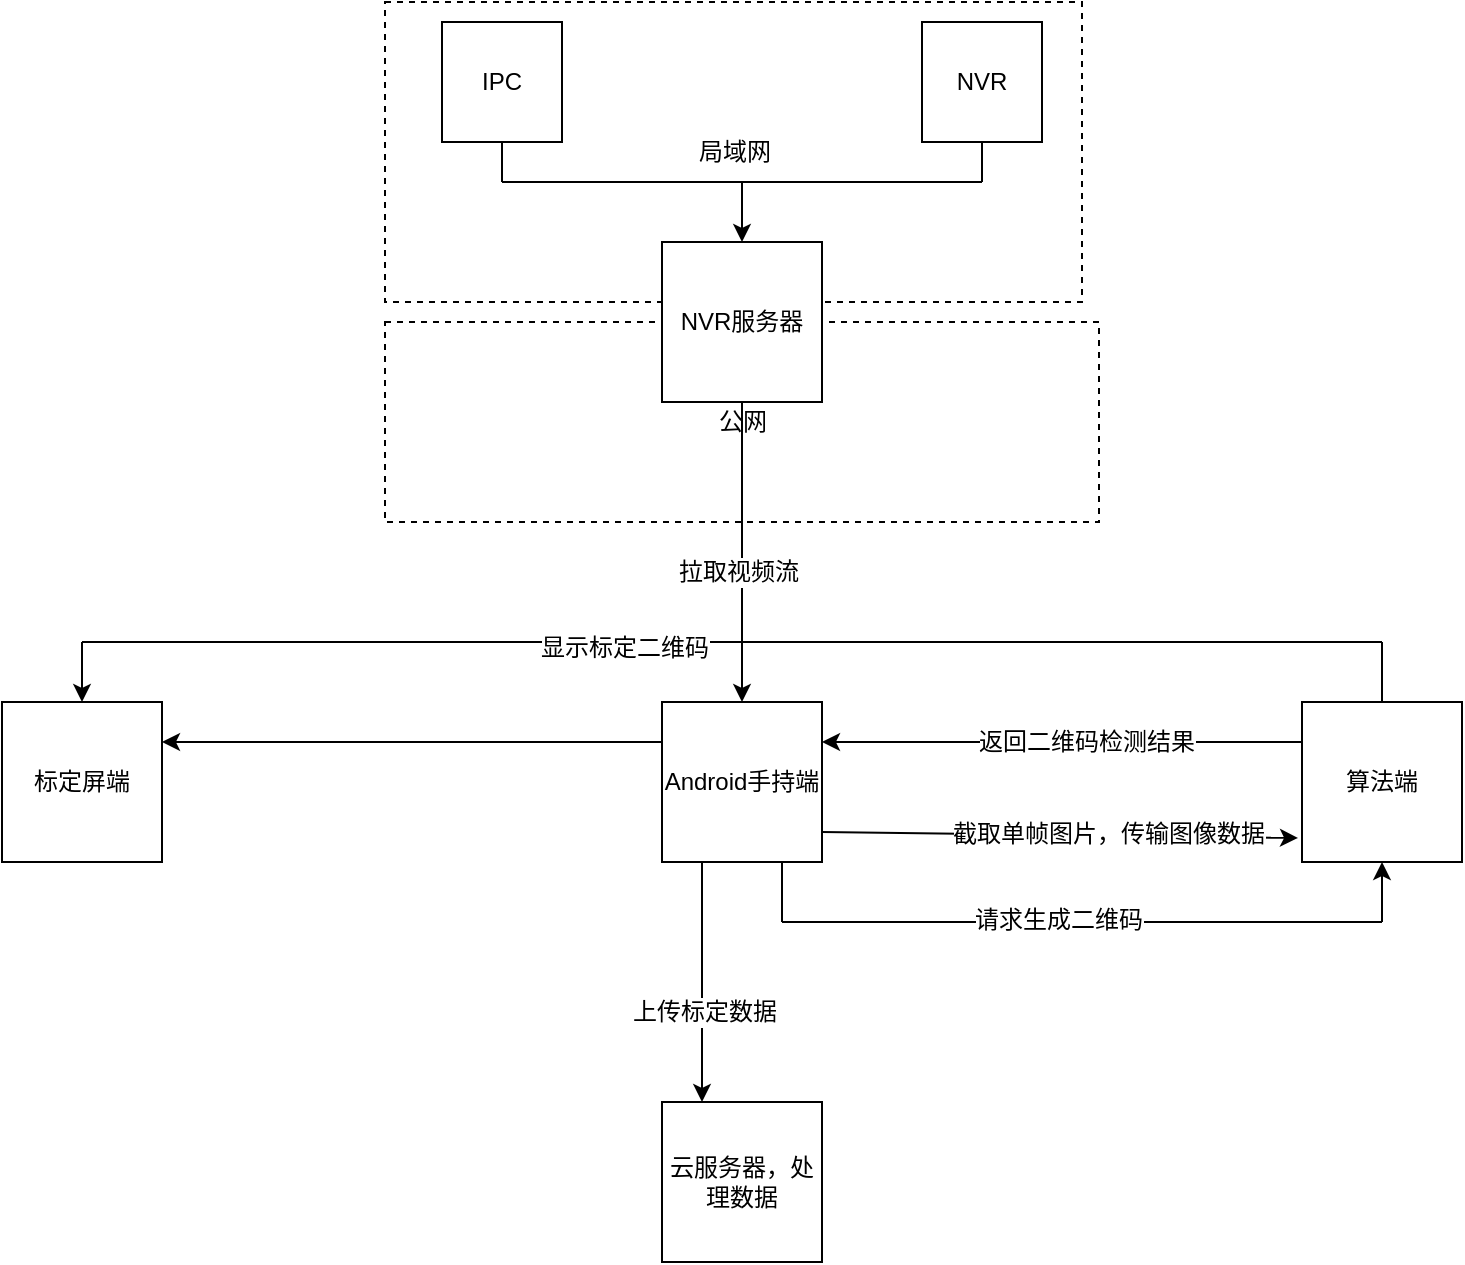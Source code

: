 <mxfile version="12.4.7" type="github">
  <diagram id="X2ligtXTBRWsAtElBby3" name="Page-1">
    <mxGraphModel dx="1422" dy="762" grid="1" gridSize="10" guides="1" tooltips="1" connect="1" arrows="1" fold="1" page="1" pageScale="1" pageWidth="827" pageHeight="1169" math="0" shadow="0">
      <root>
        <mxCell id="0"/>
        <mxCell id="1" parent="0"/>
        <mxCell id="-aA5-3e_F26UCeTZuJ5P-15" value="公网" style="rounded=0;whiteSpace=wrap;html=1;dashed=1;" parent="1" vertex="1">
          <mxGeometry x="241.5" y="280" width="357" height="100" as="geometry"/>
        </mxCell>
        <mxCell id="-aA5-3e_F26UCeTZuJ5P-1" value="Android手持端" style="whiteSpace=wrap;html=1;aspect=fixed;" parent="1" vertex="1">
          <mxGeometry x="380" y="470" width="80" height="80" as="geometry"/>
        </mxCell>
        <mxCell id="-aA5-3e_F26UCeTZuJ5P-2" value="标定屏端" style="whiteSpace=wrap;html=1;aspect=fixed;" parent="1" vertex="1">
          <mxGeometry x="50" y="470" width="80" height="80" as="geometry"/>
        </mxCell>
        <mxCell id="-aA5-3e_F26UCeTZuJ5P-4" value="算法端" style="whiteSpace=wrap;html=1;aspect=fixed;" parent="1" vertex="1">
          <mxGeometry x="700" y="470" width="80" height="80" as="geometry"/>
        </mxCell>
        <mxCell id="-aA5-3e_F26UCeTZuJ5P-7" value="局域网" style="rounded=0;whiteSpace=wrap;html=1;dashed=1;" parent="1" vertex="1">
          <mxGeometry x="241.5" y="120" width="348.5" height="150" as="geometry"/>
        </mxCell>
        <mxCell id="-aA5-3e_F26UCeTZuJ5P-8" value="IPC" style="whiteSpace=wrap;html=1;aspect=fixed;" parent="1" vertex="1">
          <mxGeometry x="270" y="130" width="60" height="60" as="geometry"/>
        </mxCell>
        <mxCell id="-aA5-3e_F26UCeTZuJ5P-9" value="NVR" style="whiteSpace=wrap;html=1;aspect=fixed;" parent="1" vertex="1">
          <mxGeometry x="510" y="130" width="60" height="60" as="geometry"/>
        </mxCell>
        <mxCell id="-aA5-3e_F26UCeTZuJ5P-10" value="" style="endArrow=none;html=1;" parent="1" edge="1">
          <mxGeometry width="50" height="50" relative="1" as="geometry">
            <mxPoint x="300" y="210" as="sourcePoint"/>
            <mxPoint x="300" y="190" as="targetPoint"/>
          </mxGeometry>
        </mxCell>
        <mxCell id="-aA5-3e_F26UCeTZuJ5P-12" value="" style="endArrow=none;html=1;" parent="1" edge="1">
          <mxGeometry width="50" height="50" relative="1" as="geometry">
            <mxPoint x="540" y="210" as="sourcePoint"/>
            <mxPoint x="540" y="190" as="targetPoint"/>
          </mxGeometry>
        </mxCell>
        <mxCell id="-aA5-3e_F26UCeTZuJ5P-5" value="NVR服务器" style="whiteSpace=wrap;html=1;aspect=fixed;" parent="1" vertex="1">
          <mxGeometry x="380" y="240" width="80" height="80" as="geometry"/>
        </mxCell>
        <mxCell id="-aA5-3e_F26UCeTZuJ5P-14" value="" style="endArrow=none;html=1;" parent="1" edge="1">
          <mxGeometry width="50" height="50" relative="1" as="geometry">
            <mxPoint x="300" y="210" as="sourcePoint"/>
            <mxPoint x="540" y="210" as="targetPoint"/>
          </mxGeometry>
        </mxCell>
        <mxCell id="-aA5-3e_F26UCeTZuJ5P-20" value="" style="endArrow=classic;html=1;entryX=0.5;entryY=0;entryDx=0;entryDy=0;" parent="1" target="-aA5-3e_F26UCeTZuJ5P-5" edge="1">
          <mxGeometry width="50" height="50" relative="1" as="geometry">
            <mxPoint x="420" y="210" as="sourcePoint"/>
            <mxPoint x="210" y="570" as="targetPoint"/>
          </mxGeometry>
        </mxCell>
        <mxCell id="-aA5-3e_F26UCeTZuJ5P-22" value="" style="endArrow=classic;html=1;exitX=0.5;exitY=1;exitDx=0;exitDy=0;" parent="1" source="-aA5-3e_F26UCeTZuJ5P-5" target="-aA5-3e_F26UCeTZuJ5P-1" edge="1">
          <mxGeometry width="50" height="50" relative="1" as="geometry">
            <mxPoint x="160" y="620" as="sourcePoint"/>
            <mxPoint x="210" y="570" as="targetPoint"/>
          </mxGeometry>
        </mxCell>
        <mxCell id="vSyLwQeFDgPQohty-Ua0-14" value="拉取视频流" style="text;html=1;align=center;verticalAlign=middle;resizable=0;points=[];labelBackgroundColor=#ffffff;" vertex="1" connectable="0" parent="-aA5-3e_F26UCeTZuJ5P-22">
          <mxGeometry x="0.133" y="-2" relative="1" as="geometry">
            <mxPoint as="offset"/>
          </mxGeometry>
        </mxCell>
        <mxCell id="-aA5-3e_F26UCeTZuJ5P-23" value="" style="endArrow=classic;html=1;entryX=-0.025;entryY=0.85;entryDx=0;entryDy=0;entryPerimeter=0;" parent="1" target="-aA5-3e_F26UCeTZuJ5P-4" edge="1">
          <mxGeometry width="50" height="50" relative="1" as="geometry">
            <mxPoint x="460" y="535" as="sourcePoint"/>
            <mxPoint x="590" y="537" as="targetPoint"/>
          </mxGeometry>
        </mxCell>
        <mxCell id="-aA5-3e_F26UCeTZuJ5P-26" value="截取单帧图片，传输图像数据" style="text;html=1;align=center;verticalAlign=middle;resizable=0;points=[];labelBackgroundColor=#ffffff;" parent="-aA5-3e_F26UCeTZuJ5P-23" vertex="1" connectable="0">
          <mxGeometry x="0.2" y="1" relative="1" as="geometry">
            <mxPoint as="offset"/>
          </mxGeometry>
        </mxCell>
        <mxCell id="vSyLwQeFDgPQohty-Ua0-1" value="" style="endArrow=classic;html=1;exitX=0;exitY=0.25;exitDx=0;exitDy=0;entryX=1;entryY=0.25;entryDx=0;entryDy=0;" edge="1" parent="1" source="-aA5-3e_F26UCeTZuJ5P-4" target="-aA5-3e_F26UCeTZuJ5P-1">
          <mxGeometry width="50" height="50" relative="1" as="geometry">
            <mxPoint x="50" y="620" as="sourcePoint"/>
            <mxPoint x="100" y="570" as="targetPoint"/>
          </mxGeometry>
        </mxCell>
        <mxCell id="vSyLwQeFDgPQohty-Ua0-2" value="返回二维码检测结果" style="text;html=1;align=center;verticalAlign=middle;resizable=0;points=[];labelBackgroundColor=#ffffff;" vertex="1" connectable="0" parent="vSyLwQeFDgPQohty-Ua0-1">
          <mxGeometry x="-0.1" relative="1" as="geometry">
            <mxPoint as="offset"/>
          </mxGeometry>
        </mxCell>
        <mxCell id="vSyLwQeFDgPQohty-Ua0-3" value="" style="endArrow=classic;html=1;exitX=0;exitY=0.25;exitDx=0;exitDy=0;entryX=1;entryY=0.25;entryDx=0;entryDy=0;" edge="1" parent="1" source="-aA5-3e_F26UCeTZuJ5P-1" target="-aA5-3e_F26UCeTZuJ5P-2">
          <mxGeometry width="50" height="50" relative="1" as="geometry">
            <mxPoint x="50" y="620" as="sourcePoint"/>
            <mxPoint x="100" y="570" as="targetPoint"/>
          </mxGeometry>
        </mxCell>
        <mxCell id="vSyLwQeFDgPQohty-Ua0-4" value="" style="endArrow=none;html=1;" edge="1" parent="1">
          <mxGeometry width="50" height="50" relative="1" as="geometry">
            <mxPoint x="740" y="470" as="sourcePoint"/>
            <mxPoint x="740" y="440" as="targetPoint"/>
          </mxGeometry>
        </mxCell>
        <mxCell id="vSyLwQeFDgPQohty-Ua0-5" value="" style="endArrow=none;html=1;" edge="1" parent="1">
          <mxGeometry width="50" height="50" relative="1" as="geometry">
            <mxPoint x="90" y="440" as="sourcePoint"/>
            <mxPoint x="740" y="440" as="targetPoint"/>
          </mxGeometry>
        </mxCell>
        <mxCell id="vSyLwQeFDgPQohty-Ua0-9" value="显示标定二维码" style="text;html=1;align=center;verticalAlign=middle;resizable=0;points=[];labelBackgroundColor=#ffffff;" vertex="1" connectable="0" parent="vSyLwQeFDgPQohty-Ua0-5">
          <mxGeometry x="-0.166" y="-3" relative="1" as="geometry">
            <mxPoint as="offset"/>
          </mxGeometry>
        </mxCell>
        <mxCell id="vSyLwQeFDgPQohty-Ua0-6" value="" style="endArrow=classic;html=1;" edge="1" parent="1">
          <mxGeometry width="50" height="50" relative="1" as="geometry">
            <mxPoint x="90" y="440" as="sourcePoint"/>
            <mxPoint x="90" y="470" as="targetPoint"/>
          </mxGeometry>
        </mxCell>
        <mxCell id="vSyLwQeFDgPQohty-Ua0-10" value="" style="endArrow=none;html=1;entryX=0.75;entryY=1;entryDx=0;entryDy=0;" edge="1" parent="1" target="-aA5-3e_F26UCeTZuJ5P-1">
          <mxGeometry width="50" height="50" relative="1" as="geometry">
            <mxPoint x="440" y="580" as="sourcePoint"/>
            <mxPoint x="100" y="570" as="targetPoint"/>
          </mxGeometry>
        </mxCell>
        <mxCell id="vSyLwQeFDgPQohty-Ua0-11" value="" style="endArrow=none;html=1;" edge="1" parent="1">
          <mxGeometry width="50" height="50" relative="1" as="geometry">
            <mxPoint x="740" y="580" as="sourcePoint"/>
            <mxPoint x="440" y="580" as="targetPoint"/>
          </mxGeometry>
        </mxCell>
        <mxCell id="vSyLwQeFDgPQohty-Ua0-13" value="请求生成二维码" style="text;html=1;align=center;verticalAlign=middle;resizable=0;points=[];labelBackgroundColor=#ffffff;" vertex="1" connectable="0" parent="vSyLwQeFDgPQohty-Ua0-11">
          <mxGeometry x="0.081" y="-1" relative="1" as="geometry">
            <mxPoint as="offset"/>
          </mxGeometry>
        </mxCell>
        <mxCell id="vSyLwQeFDgPQohty-Ua0-12" value="" style="endArrow=classic;html=1;entryX=0.5;entryY=1;entryDx=0;entryDy=0;" edge="1" parent="1" target="-aA5-3e_F26UCeTZuJ5P-4">
          <mxGeometry width="50" height="50" relative="1" as="geometry">
            <mxPoint x="740" y="580" as="sourcePoint"/>
            <mxPoint x="100" y="600" as="targetPoint"/>
          </mxGeometry>
        </mxCell>
        <mxCell id="vSyLwQeFDgPQohty-Ua0-15" value="云服务器，处理数据" style="whiteSpace=wrap;html=1;aspect=fixed;" vertex="1" parent="1">
          <mxGeometry x="380" y="670" width="80" height="80" as="geometry"/>
        </mxCell>
        <mxCell id="vSyLwQeFDgPQohty-Ua0-18" value="" style="endArrow=classic;html=1;exitX=0.25;exitY=1;exitDx=0;exitDy=0;entryX=0.25;entryY=0;entryDx=0;entryDy=0;" edge="1" parent="1" source="-aA5-3e_F26UCeTZuJ5P-1" target="vSyLwQeFDgPQohty-Ua0-15">
          <mxGeometry width="50" height="50" relative="1" as="geometry">
            <mxPoint x="50" y="820" as="sourcePoint"/>
            <mxPoint x="100" y="770" as="targetPoint"/>
          </mxGeometry>
        </mxCell>
        <mxCell id="vSyLwQeFDgPQohty-Ua0-20" value="上传标定数据" style="text;html=1;align=center;verticalAlign=middle;resizable=0;points=[];labelBackgroundColor=#ffffff;" vertex="1" connectable="0" parent="vSyLwQeFDgPQohty-Ua0-18">
          <mxGeometry x="0.25" y="1" relative="1" as="geometry">
            <mxPoint as="offset"/>
          </mxGeometry>
        </mxCell>
      </root>
    </mxGraphModel>
  </diagram>
</mxfile>
